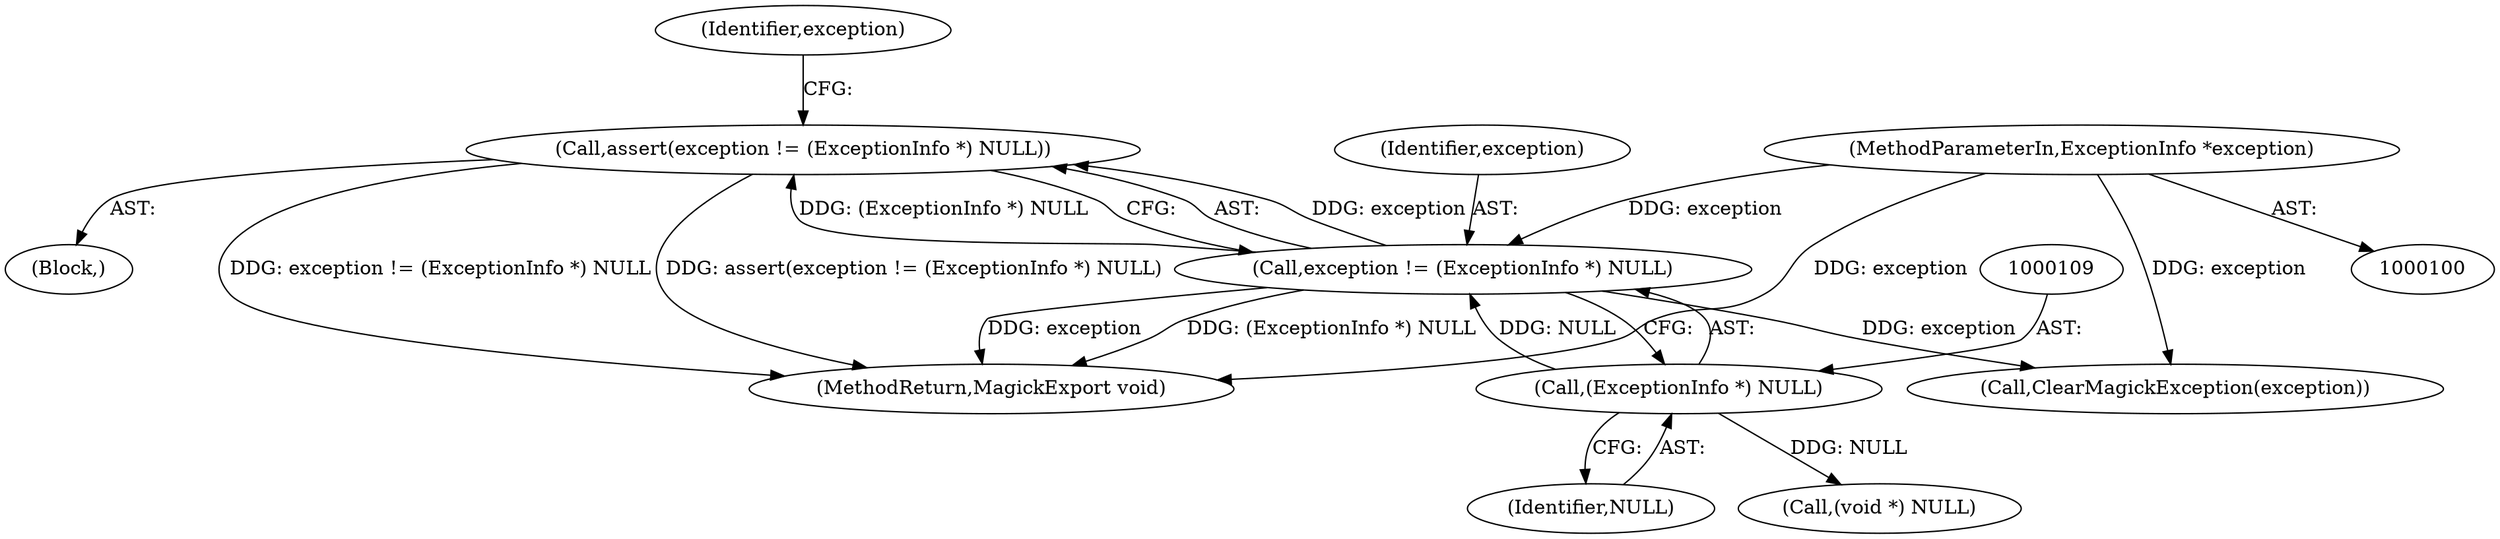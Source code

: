 digraph "0_ImageMagick_0474237508f39c4f783208123431815f1ededb76_2@API" {
"1000105" [label="(Call,assert(exception != (ExceptionInfo *) NULL))"];
"1000106" [label="(Call,exception != (ExceptionInfo *) NULL)"];
"1000101" [label="(MethodParameterIn,ExceptionInfo *exception)"];
"1000108" [label="(Call,(ExceptionInfo *) NULL)"];
"1000105" [label="(Call,assert(exception != (ExceptionInfo *) NULL))"];
"1000101" [label="(MethodParameterIn,ExceptionInfo *exception)"];
"1000106" [label="(Call,exception != (ExceptionInfo *) NULL)"];
"1000102" [label="(Block,)"];
"1000110" [label="(Identifier,NULL)"];
"1000122" [label="(Call,(void *) NULL)"];
"1000114" [label="(Identifier,exception)"];
"1000246" [label="(Call,ClearMagickException(exception))"];
"1000107" [label="(Identifier,exception)"];
"1000248" [label="(MethodReturn,MagickExport void)"];
"1000108" [label="(Call,(ExceptionInfo *) NULL)"];
"1000105" -> "1000102"  [label="AST: "];
"1000105" -> "1000106"  [label="CFG: "];
"1000106" -> "1000105"  [label="AST: "];
"1000114" -> "1000105"  [label="CFG: "];
"1000105" -> "1000248"  [label="DDG: assert(exception != (ExceptionInfo *) NULL)"];
"1000105" -> "1000248"  [label="DDG: exception != (ExceptionInfo *) NULL"];
"1000106" -> "1000105"  [label="DDG: exception"];
"1000106" -> "1000105"  [label="DDG: (ExceptionInfo *) NULL"];
"1000106" -> "1000108"  [label="CFG: "];
"1000107" -> "1000106"  [label="AST: "];
"1000108" -> "1000106"  [label="AST: "];
"1000106" -> "1000248"  [label="DDG: (ExceptionInfo *) NULL"];
"1000106" -> "1000248"  [label="DDG: exception"];
"1000101" -> "1000106"  [label="DDG: exception"];
"1000108" -> "1000106"  [label="DDG: NULL"];
"1000106" -> "1000246"  [label="DDG: exception"];
"1000101" -> "1000100"  [label="AST: "];
"1000101" -> "1000248"  [label="DDG: exception"];
"1000101" -> "1000246"  [label="DDG: exception"];
"1000108" -> "1000110"  [label="CFG: "];
"1000109" -> "1000108"  [label="AST: "];
"1000110" -> "1000108"  [label="AST: "];
"1000108" -> "1000122"  [label="DDG: NULL"];
}
